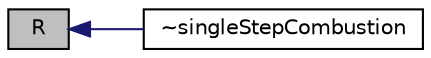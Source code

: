 digraph "R"
{
  bgcolor="transparent";
  edge [fontname="Helvetica",fontsize="10",labelfontname="Helvetica",labelfontsize="10"];
  node [fontname="Helvetica",fontsize="10",shape=record];
  rankdir="LR";
  Node68 [label="R",height=0.2,width=0.4,color="black", fillcolor="grey75", style="filled", fontcolor="black"];
  Node68 -> Node69 [dir="back",color="midnightblue",fontsize="10",style="solid",fontname="Helvetica"];
  Node69 [label="~singleStepCombustion",height=0.2,width=0.4,color="black",URL="$a22033.html#aef9f1be865d6936d3e11daa2a2f3d8ac",tooltip="Destructor. "];
}
